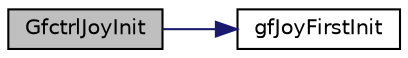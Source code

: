 digraph "GfctrlJoyInit"
{
  edge [fontname="Helvetica",fontsize="10",labelfontname="Helvetica",labelfontsize="10"];
  node [fontname="Helvetica",fontsize="10",shape=record];
  rankdir="LR";
  Node1 [label="GfctrlJoyInit",height=0.2,width=0.4,color="black", fillcolor="grey75", style="filled", fontcolor="black"];
  Node1 -> Node2 [color="midnightblue",fontsize="10",style="solid",fontname="Helvetica"];
  Node2 [label="gfJoyFirstInit",height=0.2,width=0.4,color="black", fillcolor="white", style="filled",URL="$control_8cpp.html#a409ff45f3396ee72b2e2b99dfb7921d4"];
}
